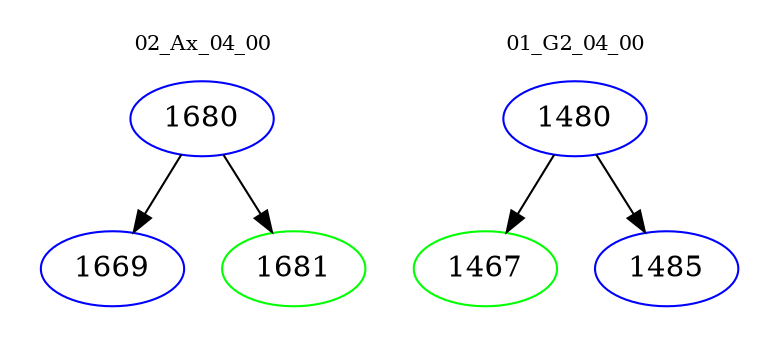 digraph{
subgraph cluster_0 {
color = white
label = "02_Ax_04_00";
fontsize=10;
T0_1680 [label="1680", color="blue"]
T0_1680 -> T0_1669 [color="black"]
T0_1669 [label="1669", color="blue"]
T0_1680 -> T0_1681 [color="black"]
T0_1681 [label="1681", color="green"]
}
subgraph cluster_1 {
color = white
label = "01_G2_04_00";
fontsize=10;
T1_1480 [label="1480", color="blue"]
T1_1480 -> T1_1467 [color="black"]
T1_1467 [label="1467", color="green"]
T1_1480 -> T1_1485 [color="black"]
T1_1485 [label="1485", color="blue"]
}
}
